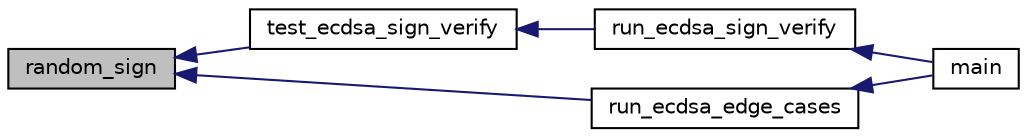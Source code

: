 digraph "random_sign"
{
  edge [fontname="Helvetica",fontsize="10",labelfontname="Helvetica",labelfontsize="10"];
  node [fontname="Helvetica",fontsize="10",shape=record];
  rankdir="LR";
  Node663 [label="random_sign",height=0.2,width=0.4,color="black", fillcolor="grey75", style="filled", fontcolor="black"];
  Node663 -> Node664 [dir="back",color="midnightblue",fontsize="10",style="solid",fontname="Helvetica"];
  Node664 [label="test_ecdsa_sign_verify",height=0.2,width=0.4,color="black", fillcolor="white", style="filled",URL="$d5/d7f/tests_8c.html#a9f741d7d63a637666b9884c5241abd00"];
  Node664 -> Node665 [dir="back",color="midnightblue",fontsize="10",style="solid",fontname="Helvetica"];
  Node665 [label="run_ecdsa_sign_verify",height=0.2,width=0.4,color="black", fillcolor="white", style="filled",URL="$d5/d7f/tests_8c.html#a8b33b5c265c09b165c29d92c05c641d8"];
  Node665 -> Node666 [dir="back",color="midnightblue",fontsize="10",style="solid",fontname="Helvetica"];
  Node666 [label="main",height=0.2,width=0.4,color="black", fillcolor="white", style="filled",URL="$d5/d7f/tests_8c.html#a3c04138a5bfe5d72780bb7e82a18e627"];
  Node663 -> Node667 [dir="back",color="midnightblue",fontsize="10",style="solid",fontname="Helvetica"];
  Node667 [label="run_ecdsa_edge_cases",height=0.2,width=0.4,color="black", fillcolor="white", style="filled",URL="$d5/d7f/tests_8c.html#ad6c8109b62ea1d0ed1b382678a2a08b1"];
  Node667 -> Node666 [dir="back",color="midnightblue",fontsize="10",style="solid",fontname="Helvetica"];
}
